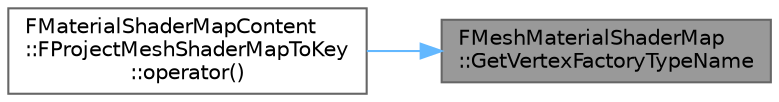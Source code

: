 digraph "FMeshMaterialShaderMap::GetVertexFactoryTypeName"
{
 // INTERACTIVE_SVG=YES
 // LATEX_PDF_SIZE
  bgcolor="transparent";
  edge [fontname=Helvetica,fontsize=10,labelfontname=Helvetica,labelfontsize=10];
  node [fontname=Helvetica,fontsize=10,shape=box,height=0.2,width=0.4];
  rankdir="RL";
  Node1 [id="Node000001",label="FMeshMaterialShaderMap\l::GetVertexFactoryTypeName",height=0.2,width=0.4,color="gray40", fillcolor="grey60", style="filled", fontcolor="black",tooltip=" "];
  Node1 -> Node2 [id="edge1_Node000001_Node000002",dir="back",color="steelblue1",style="solid",tooltip=" "];
  Node2 [id="Node000002",label="FMaterialShaderMapContent\l::FProjectMeshShaderMapToKey\l::operator()",height=0.2,width=0.4,color="grey40", fillcolor="white", style="filled",URL="$d7/d31/structFMaterialShaderMapContent_1_1FProjectMeshShaderMapToKey.html#ae638ef9ea9d17080e6db7d7d8637801c",tooltip=" "];
}
